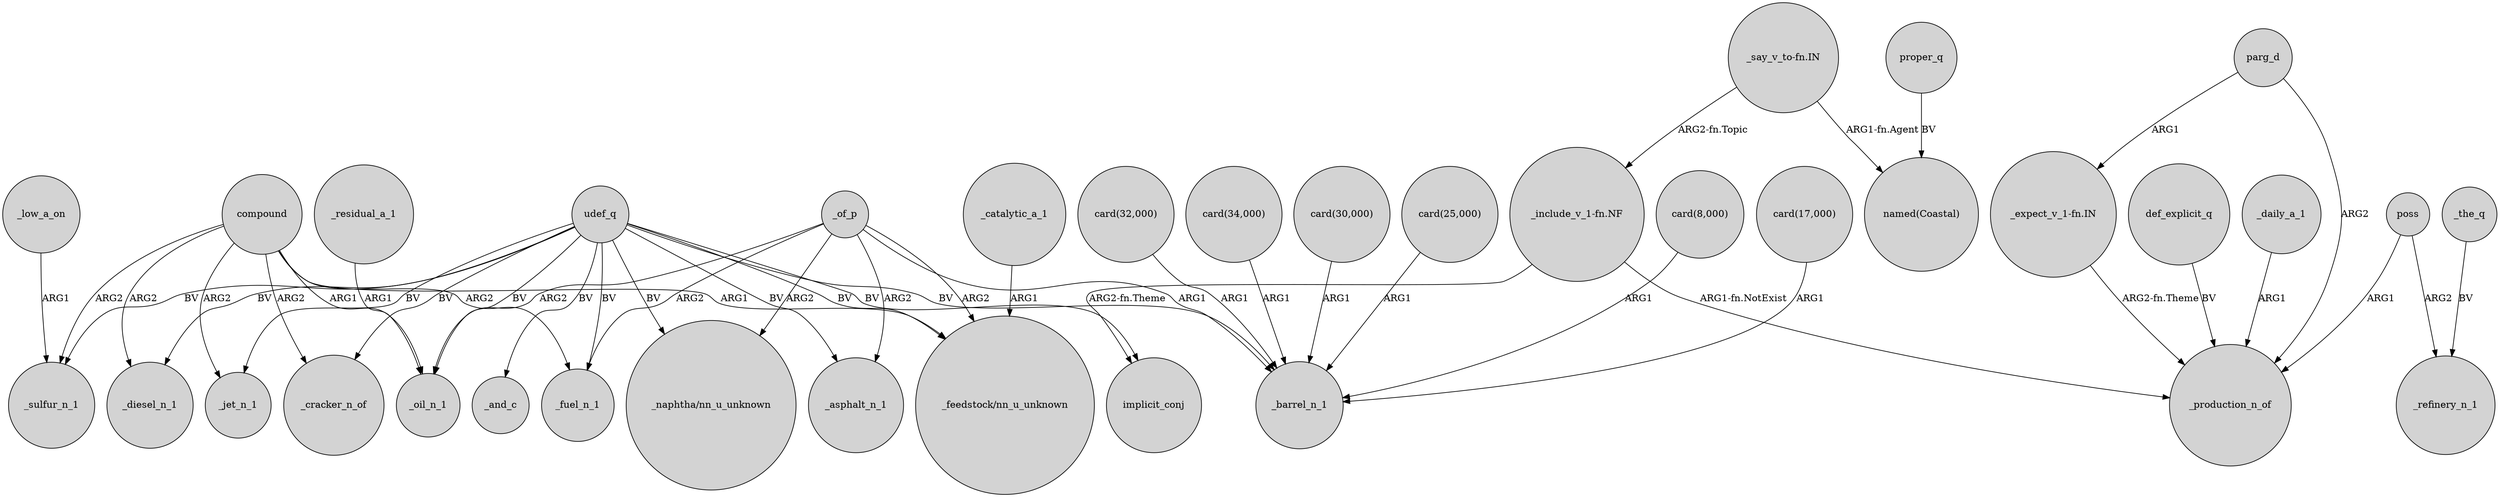 digraph {
	node [shape=circle style=filled]
	udef_q -> _asphalt_n_1 [label=BV]
	compound -> _jet_n_1 [label=ARG2]
	_of_p -> _oil_n_1 [label=ARG2]
	compound -> _oil_n_1 [label=ARG1]
	_of_p -> "_feedstock/nn_u_unknown" [label=ARG2]
	udef_q -> _diesel_n_1 [label=BV]
	compound -> _diesel_n_1 [label=ARG2]
	udef_q -> "_feedstock/nn_u_unknown" [label=BV]
	"_say_v_to-fn.IN" -> "named(Coastal)" [label="ARG1-fn.Agent"]
	_catalytic_a_1 -> "_feedstock/nn_u_unknown" [label=ARG1]
	proper_q -> "named(Coastal)" [label=BV]
	compound -> _fuel_n_1 [label=ARG2]
	"_expect_v_1-fn.IN" -> _production_n_of [label="ARG2-fn.Theme"]
	_of_p -> "_naphtha/nn_u_unknown" [label=ARG2]
	udef_q -> implicit_conj [label=BV]
	_of_p -> _asphalt_n_1 [label=ARG2]
	_daily_a_1 -> _production_n_of [label=ARG1]
	"card(30,000)" -> _barrel_n_1 [label=ARG1]
	parg_d -> _production_n_of [label=ARG2]
	"_include_v_1-fn.NF" -> implicit_conj [label="ARG2-fn.Theme"]
	"card(25,000)" -> _barrel_n_1 [label=ARG1]
	"_say_v_to-fn.IN" -> "_include_v_1-fn.NF" [label="ARG2-fn.Topic"]
	_of_p -> _barrel_n_1 [label=ARG1]
	def_explicit_q -> _production_n_of [label=BV]
	poss -> _production_n_of [label=ARG1]
	poss -> _refinery_n_1 [label=ARG2]
	compound -> _cracker_n_of [label=ARG2]
	udef_q -> "_naphtha/nn_u_unknown" [label=BV]
	"card(8,000)" -> _barrel_n_1 [label=ARG1]
	compound -> "_feedstock/nn_u_unknown" [label=ARG1]
	parg_d -> "_expect_v_1-fn.IN" [label=ARG1]
	"card(17,000)" -> _barrel_n_1 [label=ARG1]
	"card(32,000)" -> _barrel_n_1 [label=ARG1]
	"_include_v_1-fn.NF" -> _production_n_of [label="ARG1-fn.NotExist"]
	udef_q -> _oil_n_1 [label=BV]
	"card(34,000)" -> _barrel_n_1 [label=ARG1]
	_residual_a_1 -> _oil_n_1 [label=ARG1]
	udef_q -> _fuel_n_1 [label=BV]
	udef_q -> _cracker_n_of [label=BV]
	udef_q -> _barrel_n_1 [label=BV]
	_low_a_on -> _sulfur_n_1 [label=ARG1]
	udef_q -> _sulfur_n_1 [label=BV]
	udef_q -> _and_c [label=BV]
	_the_q -> _refinery_n_1 [label=BV]
	_of_p -> _fuel_n_1 [label=ARG2]
	udef_q -> _jet_n_1 [label=BV]
	compound -> _sulfur_n_1 [label=ARG2]
}
